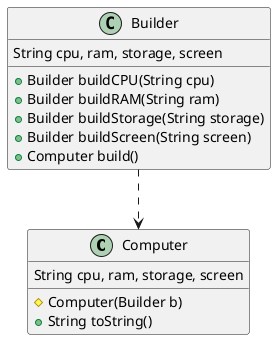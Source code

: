 @startuml
'https://plantuml.com/sequence-diagram
class Computer{
String cpu, ram, storage, screen
# Computer(Builder b)
+ String toString()

}
class Builder{
String cpu, ram, storage, screen
+ Builder buildCPU(String cpu)
+ Builder buildRAM(String ram)
+ Builder buildStorage(String storage)
+ Builder buildScreen(String screen)
+ Computer build()
}
Builder ..> Computer

@enduml